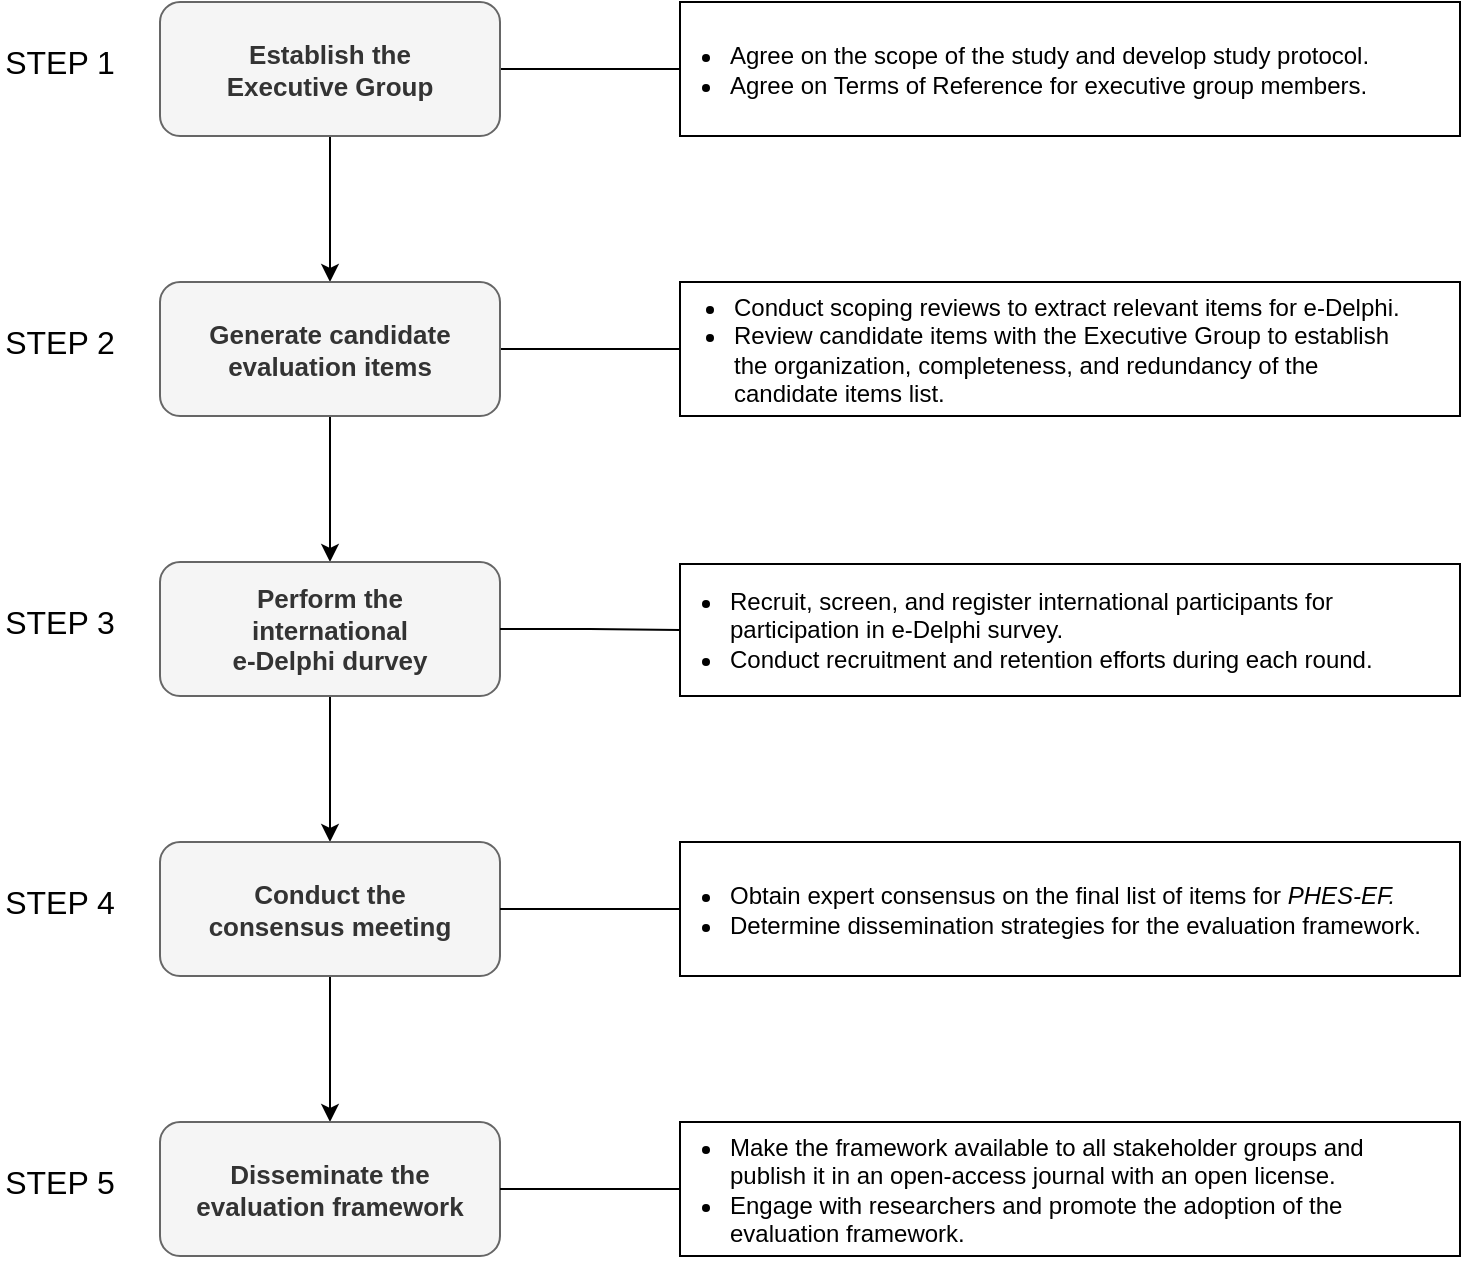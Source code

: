 <mxfile version="22.1.2" type="device">
  <diagram name="Page-1" id="tOKatF07P9CiJOWHDksF">
    <mxGraphModel dx="1114" dy="878" grid="1" gridSize="10" guides="1" tooltips="1" connect="1" arrows="1" fold="1" page="1" pageScale="1" pageWidth="850" pageHeight="1100" math="0" shadow="0">
      <root>
        <mxCell id="0" />
        <mxCell id="1" parent="0" />
        <mxCell id="y7TbIQ7WOGR4q9mUZn1G-3" value="" style="edgeStyle=orthogonalEdgeStyle;rounded=0;orthogonalLoop=1;jettySize=auto;html=1;fontFamily=Helvetica;" parent="1" source="y7TbIQ7WOGR4q9mUZn1G-1" target="y7TbIQ7WOGR4q9mUZn1G-2" edge="1">
          <mxGeometry relative="1" as="geometry" />
        </mxCell>
        <mxCell id="y7TbIQ7WOGR4q9mUZn1G-19" value="" style="edgeStyle=orthogonalEdgeStyle;rounded=0;orthogonalLoop=1;jettySize=auto;html=1;strokeColor=none;endArrow=none;endFill=0;fontFamily=Helvetica;" parent="1" target="y7TbIQ7WOGR4q9mUZn1G-18" edge="1">
          <mxGeometry relative="1" as="geometry">
            <mxPoint x="320" y="70" as="sourcePoint" />
          </mxGeometry>
        </mxCell>
        <mxCell id="y7TbIQ7WOGR4q9mUZn1G-20" value="" style="edgeStyle=orthogonalEdgeStyle;rounded=0;orthogonalLoop=1;jettySize=auto;html=1;endArrow=none;endFill=0;fontFamily=Helvetica;" parent="1" source="y7TbIQ7WOGR4q9mUZn1G-1" target="y7TbIQ7WOGR4q9mUZn1G-18" edge="1">
          <mxGeometry relative="1" as="geometry" />
        </mxCell>
        <mxCell id="y7TbIQ7WOGR4q9mUZn1G-1" value="&lt;b&gt;Establish the Executive Group&lt;/b&gt;" style="rounded=1;whiteSpace=wrap;html=1;fontStyle=0;fontSize=13;labelBackgroundColor=none;fillColor=#f5f5f5;fontColor=#333333;strokeColor=#666666;fontFamily=Helvetica;spacingLeft=15;spacingRight=15;spacing=0;" parent="1" vertex="1">
          <mxGeometry x="160" y="40" width="170" height="67" as="geometry" />
        </mxCell>
        <mxCell id="y7TbIQ7WOGR4q9mUZn1G-5" value="" style="edgeStyle=orthogonalEdgeStyle;rounded=0;orthogonalLoop=1;jettySize=auto;html=1;fontFamily=Helvetica;" parent="1" source="y7TbIQ7WOGR4q9mUZn1G-2" target="y7TbIQ7WOGR4q9mUZn1G-4" edge="1">
          <mxGeometry relative="1" as="geometry" />
        </mxCell>
        <mxCell id="y7TbIQ7WOGR4q9mUZn1G-24" value="" style="edgeStyle=orthogonalEdgeStyle;rounded=0;orthogonalLoop=1;jettySize=auto;html=1;endArrow=none;endFill=0;exitX=1;exitY=0.5;exitDx=0;exitDy=0;fontFamily=Helvetica;entryX=0;entryY=0.5;entryDx=0;entryDy=0;" parent="1" source="y7TbIQ7WOGR4q9mUZn1G-2" target="y7TbIQ7WOGR4q9mUZn1G-23" edge="1">
          <mxGeometry relative="1" as="geometry">
            <mxPoint x="400" y="250" as="targetPoint" />
          </mxGeometry>
        </mxCell>
        <mxCell id="y7TbIQ7WOGR4q9mUZn1G-2" value="&lt;b&gt;Generate candidate &lt;br&gt;evaluation items&lt;/b&gt;" style="rounded=1;whiteSpace=wrap;html=1;fontStyle=0;fontSize=13;fillColor=#f5f5f5;strokeColor=#666666;fontColor=#333333;fontFamily=Helvetica;spacingLeft=15;spacingRight=15;spacing=0;" parent="1" vertex="1">
          <mxGeometry x="160" y="180" width="170" height="67" as="geometry" />
        </mxCell>
        <mxCell id="y7TbIQ7WOGR4q9mUZn1G-9" value="" style="edgeStyle=orthogonalEdgeStyle;rounded=0;orthogonalLoop=1;jettySize=auto;html=1;fontFamily=Helvetica;" parent="1" source="y7TbIQ7WOGR4q9mUZn1G-4" target="y7TbIQ7WOGR4q9mUZn1G-8" edge="1">
          <mxGeometry relative="1" as="geometry" />
        </mxCell>
        <mxCell id="y7TbIQ7WOGR4q9mUZn1G-4" value="&lt;b&gt;Perform the international &lt;br&gt;e-Delphi durvey&lt;/b&gt;" style="rounded=1;whiteSpace=wrap;html=1;fontStyle=0;fontSize=13;fillColor=#f5f5f5;fontColor=#333333;strokeColor=#666666;fontFamily=Helvetica;spacingLeft=15;spacingRight=15;spacing=0;" parent="1" vertex="1">
          <mxGeometry x="160" y="320" width="170" height="67" as="geometry" />
        </mxCell>
        <mxCell id="y7TbIQ7WOGR4q9mUZn1G-11" value="" style="edgeStyle=orthogonalEdgeStyle;rounded=0;orthogonalLoop=1;jettySize=auto;html=1;fontFamily=Helvetica;" parent="1" source="y7TbIQ7WOGR4q9mUZn1G-8" target="y7TbIQ7WOGR4q9mUZn1G-10" edge="1">
          <mxGeometry relative="1" as="geometry" />
        </mxCell>
        <mxCell id="y7TbIQ7WOGR4q9mUZn1G-8" value="&lt;b&gt;Conduct the consensus meeting&lt;/b&gt;" style="rounded=1;whiteSpace=wrap;html=1;fontStyle=0;fontSize=13;fillColor=#f5f5f5;fontColor=#333333;strokeColor=#666666;fontFamily=Helvetica;spacingLeft=15;spacingRight=15;spacing=0;" parent="1" vertex="1">
          <mxGeometry x="160" y="460" width="170" height="67" as="geometry" />
        </mxCell>
        <mxCell id="y7TbIQ7WOGR4q9mUZn1G-10" value="&lt;b&gt;Disseminate the evaluation framework&lt;/b&gt;" style="rounded=1;whiteSpace=wrap;html=1;fontStyle=0;fontSize=13;fillColor=#f5f5f5;fontColor=#333333;strokeColor=#666666;fontFamily=Helvetica;spacingLeft=15;spacingRight=15;spacing=0;" parent="1" vertex="1">
          <mxGeometry x="160" y="600" width="170" height="67" as="geometry" />
        </mxCell>
        <mxCell id="y7TbIQ7WOGR4q9mUZn1G-18" value="&lt;ul&gt;&lt;li&gt;&lt;span style=&quot;background-color: initial; text-align: justify;&quot;&gt;Agree on the scope of the study and develop study protocol.&lt;/span&gt;&lt;/li&gt;&lt;li style=&quot;text-align: justify;&quot;&gt;Agree on Terms of Reference for executive group members.&lt;/li&gt;&lt;/ul&gt;" style="whiteSpace=wrap;html=1;rounded=0;align=left;fontFamily=Helvetica;spacingLeft=-15;spacingRight=20;spacing=0;" parent="1" vertex="1">
          <mxGeometry x="420" y="40" width="390" height="67" as="geometry" />
        </mxCell>
        <mxCell id="y7TbIQ7WOGR4q9mUZn1G-23" value="&lt;ul&gt;&lt;li&gt;&lt;span style=&quot;background-color: initial; text-align: justify;&quot;&gt;Conduct scoping reviews to extract&amp;nbsp;&lt;/span&gt;relevant items for e-Delphi.&lt;/li&gt;&lt;li&gt;Review candidate items with the Executive Group to establish the organization, completeness, and redundancy of the candidate items list.&lt;/li&gt;&lt;/ul&gt;" style="whiteSpace=wrap;html=1;rounded=0;align=left;fontFamily=Helvetica;spacingLeft=-15;spacingRight=20;" parent="1" vertex="1">
          <mxGeometry x="420" y="180" width="390" height="67" as="geometry" />
        </mxCell>
        <mxCell id="y7TbIQ7WOGR4q9mUZn1G-25" value="&lt;ul&gt;&lt;li style=&quot;&quot;&gt;Recruit, screen, and register international participants for participation in e-Delphi survey.&lt;/li&gt;&lt;li style=&quot;&quot;&gt;Conduct recruitment and retention efforts during each round.&lt;/li&gt;&lt;/ul&gt;" style="whiteSpace=wrap;html=1;rounded=0;align=left;fontFamily=Helvetica;textDirection=ltr;spacing=0;spacingRight=20;spacingLeft=-15;" parent="1" vertex="1">
          <mxGeometry x="420" y="321" width="390" height="66" as="geometry" />
        </mxCell>
        <mxCell id="y7TbIQ7WOGR4q9mUZn1G-26" value="" style="edgeStyle=orthogonalEdgeStyle;rounded=0;orthogonalLoop=1;jettySize=auto;html=1;endArrow=none;endFill=0;exitX=1;exitY=0.5;exitDx=0;exitDy=0;entryX=0;entryY=0.5;entryDx=0;entryDy=0;fontFamily=Helvetica;" parent="1" edge="1" target="y7TbIQ7WOGR4q9mUZn1G-25" source="y7TbIQ7WOGR4q9mUZn1G-4">
          <mxGeometry relative="1" as="geometry">
            <mxPoint x="320" y="349.5" as="sourcePoint" />
            <mxPoint x="420" y="349.5" as="targetPoint" />
          </mxGeometry>
        </mxCell>
        <mxCell id="y7TbIQ7WOGR4q9mUZn1G-27" value="&lt;ul&gt;&lt;li style=&quot;&quot;&gt;Obtain expert consensus on the final list of items for &lt;i&gt;PHES-EF.&lt;/i&gt;&lt;/li&gt;&lt;li style=&quot;&quot;&gt;Determine dissemination strategies for the evaluation framework.&lt;/li&gt;&lt;/ul&gt;" style="whiteSpace=wrap;html=1;rounded=0;align=left;fontFamily=Helvetica;spacingLeft=-15;spacingRight=20;spacing=0;" parent="1" vertex="1">
          <mxGeometry x="420" y="460" width="390" height="67" as="geometry" />
        </mxCell>
        <mxCell id="y7TbIQ7WOGR4q9mUZn1G-28" value="&lt;ul&gt;&lt;li&gt;&lt;span style=&quot;background-color: initial;&quot;&gt;Make the framework available to all stakeholder groups and publish it in an open-access journal with an open license.&lt;/span&gt;&lt;/li&gt;&lt;li&gt;&lt;span style=&quot;background-color: initial;&quot;&gt;Engage with researchers and promote the adoption of the evaluation framework.&lt;/span&gt;&lt;/li&gt;&lt;/ul&gt;" style="whiteSpace=wrap;html=1;rounded=0;align=left;fontFamily=Helvetica;spacingLeft=-15;spacingRight=20;spacing=0;" parent="1" vertex="1">
          <mxGeometry x="420" y="600" width="390" height="67" as="geometry" />
        </mxCell>
        <mxCell id="y7TbIQ7WOGR4q9mUZn1G-30" value="" style="edgeStyle=orthogonalEdgeStyle;rounded=0;orthogonalLoop=1;jettySize=auto;html=1;endArrow=none;endFill=0;entryX=0;entryY=0.5;entryDx=0;entryDy=0;exitX=1;exitY=0.5;exitDx=0;exitDy=0;fontFamily=Helvetica;" parent="1" edge="1" target="y7TbIQ7WOGR4q9mUZn1G-27" source="y7TbIQ7WOGR4q9mUZn1G-8">
          <mxGeometry relative="1" as="geometry">
            <mxPoint x="330" y="490" as="sourcePoint" />
            <mxPoint x="410" y="490" as="targetPoint" />
          </mxGeometry>
        </mxCell>
        <mxCell id="y7TbIQ7WOGR4q9mUZn1G-31" value="" style="edgeStyle=orthogonalEdgeStyle;rounded=0;orthogonalLoop=1;jettySize=auto;html=1;endArrow=none;endFill=0;entryX=0;entryY=0.5;entryDx=0;entryDy=0;exitX=1;exitY=0.5;exitDx=0;exitDy=0;fontFamily=Helvetica;" parent="1" edge="1" target="y7TbIQ7WOGR4q9mUZn1G-28" source="y7TbIQ7WOGR4q9mUZn1G-10">
          <mxGeometry relative="1" as="geometry">
            <mxPoint x="330" y="630" as="sourcePoint" />
            <mxPoint x="420" y="629.5" as="targetPoint" />
          </mxGeometry>
        </mxCell>
        <mxCell id="y7TbIQ7WOGR4q9mUZn1G-35" value="&lt;span&gt;STEP 1&lt;/span&gt;" style="text;html=1;strokeColor=none;fillColor=none;align=center;verticalAlign=middle;whiteSpace=wrap;rounded=0;fontSize=16;fontStyle=0;fontFamily=Helvetica;" parent="1" vertex="1">
          <mxGeometry x="80" y="55" width="60" height="30" as="geometry" />
        </mxCell>
        <mxCell id="y7TbIQ7WOGR4q9mUZn1G-36" value="STEP 2" style="text;html=1;strokeColor=none;fillColor=none;align=center;verticalAlign=middle;whiteSpace=wrap;rounded=0;fontSize=16;fontStyle=0;fontFamily=Helvetica;" parent="1" vertex="1">
          <mxGeometry x="80" y="195" width="60" height="30" as="geometry" />
        </mxCell>
        <mxCell id="y7TbIQ7WOGR4q9mUZn1G-37" value="STEP 3" style="text;html=1;strokeColor=none;fillColor=none;align=center;verticalAlign=middle;whiteSpace=wrap;rounded=0;fontSize=16;fontStyle=0;fontFamily=Helvetica;" parent="1" vertex="1">
          <mxGeometry x="80" y="335" width="60" height="30" as="geometry" />
        </mxCell>
        <mxCell id="y7TbIQ7WOGR4q9mUZn1G-38" value="STEP 5" style="text;html=1;strokeColor=none;fillColor=none;align=center;verticalAlign=middle;whiteSpace=wrap;rounded=0;fontSize=16;fontStyle=0;fontFamily=Helvetica;" parent="1" vertex="1">
          <mxGeometry x="80" y="615" width="60" height="30" as="geometry" />
        </mxCell>
        <mxCell id="y7TbIQ7WOGR4q9mUZn1G-39" value="STEP 4" style="text;html=1;strokeColor=none;fillColor=none;align=center;verticalAlign=middle;whiteSpace=wrap;rounded=0;fontSize=16;fontStyle=0;fontFamily=Helvetica;" parent="1" vertex="1">
          <mxGeometry x="80" y="475" width="60" height="30" as="geometry" />
        </mxCell>
      </root>
    </mxGraphModel>
  </diagram>
</mxfile>
